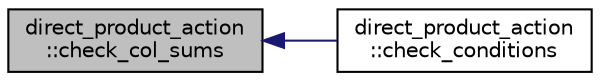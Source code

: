 digraph "direct_product_action::check_col_sums"
{
  edge [fontname="Helvetica",fontsize="10",labelfontname="Helvetica",labelfontsize="10"];
  node [fontname="Helvetica",fontsize="10",shape=record];
  rankdir="LR";
  Node6 [label="direct_product_action\l::check_col_sums",height=0.2,width=0.4,color="black", fillcolor="grey75", style="filled", fontcolor="black"];
  Node6 -> Node7 [dir="back",color="midnightblue",fontsize="10",style="solid",fontname="Helvetica"];
  Node7 [label="direct_product_action\l::check_conditions",height=0.2,width=0.4,color="black", fillcolor="white", style="filled",URL="$d3/d78/classdirect__product__action.html#a3d89cd59c0ae48a4e277b69dee6ba2e1"];
}
